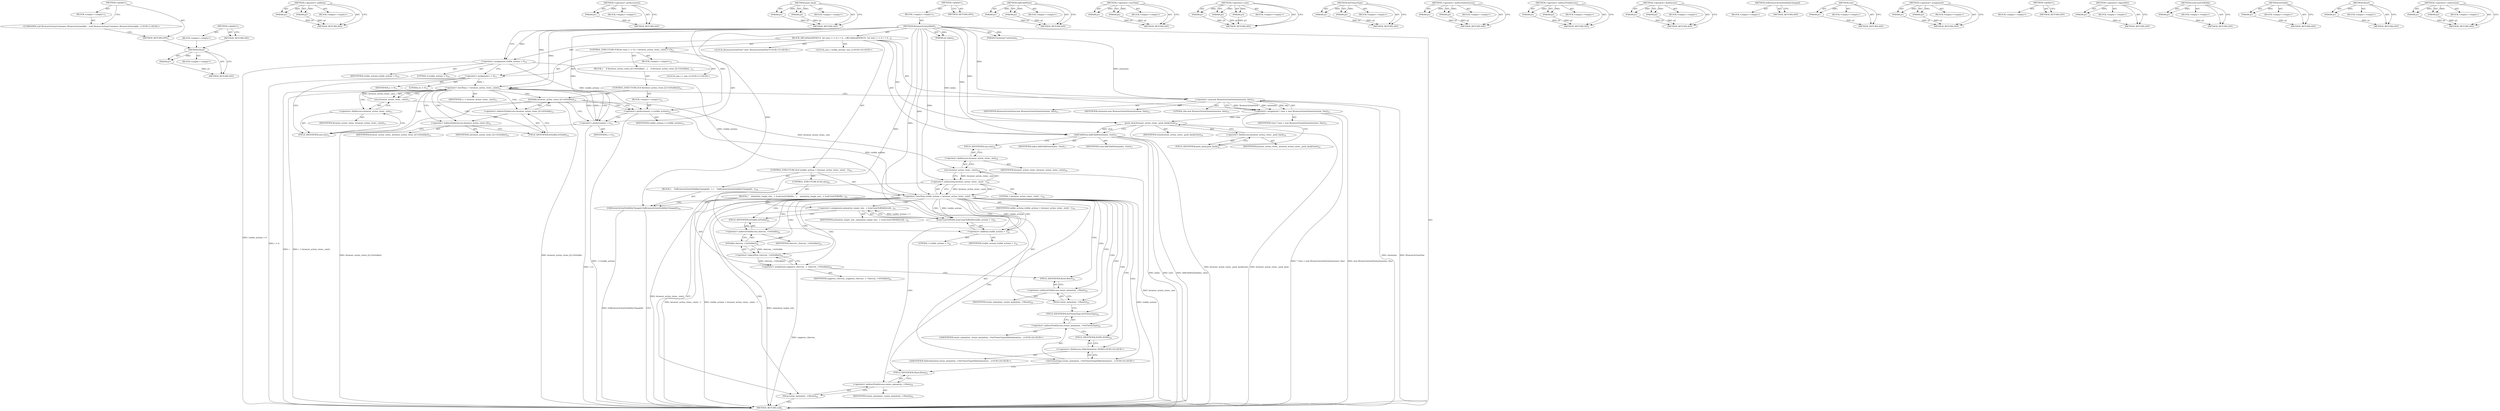 digraph "&lt;global&gt;" {
vulnerable_205 [label=<(METHOD,Show)>];
vulnerable_206 [label=<(PARAM,p1)>];
vulnerable_207 [label=<(BLOCK,&lt;empty&gt;,&lt;empty&gt;)>];
vulnerable_208 [label=<(METHOD_RETURN,ANY)>];
vulnerable_187 [label=<(METHOD,&lt;operator&gt;.addition)>];
vulnerable_188 [label=<(PARAM,p1)>];
vulnerable_189 [label=<(PARAM,p2)>];
vulnerable_190 [label=<(BLOCK,&lt;empty&gt;,&lt;empty&gt;)>];
vulnerable_191 [label=<(METHOD_RETURN,ANY)>];
vulnerable_141 [label=<(METHOD,&lt;operator&gt;.preIncrement)>];
vulnerable_142 [label=<(PARAM,p1)>];
vulnerable_143 [label=<(BLOCK,&lt;empty&gt;,&lt;empty&gt;)>];
vulnerable_144 [label=<(METHOD_RETURN,ANY)>];
vulnerable_165 [label=<(METHOD,push_back)>];
vulnerable_166 [label=<(PARAM,p1)>];
vulnerable_167 [label=<(PARAM,p2)>];
vulnerable_168 [label=<(BLOCK,&lt;empty&gt;,&lt;empty&gt;)>];
vulnerable_169 [label=<(METHOD_RETURN,ANY)>];
vulnerable_6 [label=<(METHOD,&lt;global&gt;)<SUB>1</SUB>>];
vulnerable_7 [label=<(BLOCK,&lt;empty&gt;,&lt;empty&gt;)<SUB>1</SUB>>];
vulnerable_8 [label=<(METHOD,BrowserActionAdded)<SUB>1</SUB>>];
vulnerable_9 [label=<(PARAM,Extension* extension)<SUB>1</SUB>>];
vulnerable_10 [label=<(PARAM,int index)<SUB>2</SUB>>];
vulnerable_11 [label=<(BLOCK,{
#if defined(DEBUG)
  for (size_t i = 0; i &lt; b...,{
#if defined(DEBUG)
  for (size_t i = 0; i &lt; b...)<SUB>2</SUB>>];
vulnerable_12 [label="<(LOCAL,size_t visible_actions: size_t)<SUB>10</SUB>>"];
vulnerable_13 [label=<(&lt;operator&gt;.assignment,visible_actions = 0)<SUB>10</SUB>>];
vulnerable_14 [label=<(IDENTIFIER,visible_actions,visible_actions = 0)<SUB>10</SUB>>];
vulnerable_15 [label=<(LITERAL,0,visible_actions = 0)<SUB>10</SUB>>];
vulnerable_16 [label=<(CONTROL_STRUCTURE,FOR,for (size_t i = 0;i &lt; browser_action_views_.size();++i))<SUB>11</SUB>>];
vulnerable_17 [label=<(BLOCK,&lt;empty&gt;,&lt;empty&gt;)<SUB>11</SUB>>];
vulnerable_18 [label="<(LOCAL,size_t i: size_t)<SUB>11</SUB>>"];
vulnerable_19 [label=<(&lt;operator&gt;.assignment,i = 0)<SUB>11</SUB>>];
vulnerable_20 [label=<(IDENTIFIER,i,i = 0)<SUB>11</SUB>>];
vulnerable_21 [label=<(LITERAL,0,i = 0)<SUB>11</SUB>>];
vulnerable_22 [label=<(&lt;operator&gt;.lessThan,i &lt; browser_action_views_.size())<SUB>11</SUB>>];
vulnerable_23 [label=<(IDENTIFIER,i,i &lt; browser_action_views_.size())<SUB>11</SUB>>];
vulnerable_24 [label=<(size,browser_action_views_.size())<SUB>11</SUB>>];
vulnerable_25 [label=<(&lt;operator&gt;.fieldAccess,browser_action_views_.size)<SUB>11</SUB>>];
vulnerable_26 [label=<(IDENTIFIER,browser_action_views_,browser_action_views_.size())<SUB>11</SUB>>];
vulnerable_27 [label=<(FIELD_IDENTIFIER,size,size)<SUB>11</SUB>>];
vulnerable_28 [label=<(&lt;operator&gt;.preIncrement,++i)<SUB>11</SUB>>];
vulnerable_29 [label=<(IDENTIFIER,i,++i)<SUB>11</SUB>>];
vulnerable_30 [label=<(BLOCK,{
    if (browser_action_views_[i]-&gt;IsVisible()...,{
    if (browser_action_views_[i]-&gt;IsVisible()...)<SUB>11</SUB>>];
vulnerable_31 [label=<(CONTROL_STRUCTURE,IF,if (browser_action_views_[i]-&gt;IsVisible()))<SUB>12</SUB>>];
vulnerable_32 [label=<(IsVisible,browser_action_views_[i]-&gt;IsVisible())<SUB>12</SUB>>];
vulnerable_33 [label=<(&lt;operator&gt;.indirectFieldAccess,browser_action_views_[i]-&gt;IsVisible)<SUB>12</SUB>>];
vulnerable_34 [label=<(&lt;operator&gt;.indirectIndexAccess,browser_action_views_[i])<SUB>12</SUB>>];
vulnerable_35 [label=<(IDENTIFIER,browser_action_views_,browser_action_views_[i]-&gt;IsVisible())<SUB>12</SUB>>];
vulnerable_36 [label=<(IDENTIFIER,i,browser_action_views_[i]-&gt;IsVisible())<SUB>12</SUB>>];
vulnerable_37 [label=<(FIELD_IDENTIFIER,IsVisible,IsVisible)<SUB>12</SUB>>];
vulnerable_38 [label=<(BLOCK,&lt;empty&gt;,&lt;empty&gt;)<SUB>13</SUB>>];
vulnerable_39 [label=<(&lt;operator&gt;.preIncrement,++visible_actions)<SUB>13</SUB>>];
vulnerable_40 [label=<(IDENTIFIER,visible_actions,++visible_actions)<SUB>13</SUB>>];
vulnerable_41 [label="<(LOCAL,BrowserActionView* view: BrowserActionView*)<SUB>15</SUB>>"];
vulnerable_42 [label=<(&lt;operator&gt;.assignment,* view = new BrowserActionView(extension, this))<SUB>15</SUB>>];
vulnerable_43 [label=<(IDENTIFIER,view,* view = new BrowserActionView(extension, this))<SUB>15</SUB>>];
vulnerable_44 [label=<(&lt;operator&gt;.new,new BrowserActionView(extension, this))<SUB>15</SUB>>];
vulnerable_45 [label=<(IDENTIFIER,BrowserActionView,new BrowserActionView(extension, this))<SUB>15</SUB>>];
vulnerable_46 [label=<(IDENTIFIER,extension,new BrowserActionView(extension, this))<SUB>15</SUB>>];
vulnerable_47 [label=<(LITERAL,this,new BrowserActionView(extension, this))<SUB>15</SUB>>];
vulnerable_48 [label=<(push_back,browser_action_views_.push_back(view))<SUB>16</SUB>>];
vulnerable_49 [label=<(&lt;operator&gt;.fieldAccess,browser_action_views_.push_back)<SUB>16</SUB>>];
vulnerable_50 [label=<(IDENTIFIER,browser_action_views_,browser_action_views_.push_back(view))<SUB>16</SUB>>];
vulnerable_51 [label=<(FIELD_IDENTIFIER,push_back,push_back)<SUB>16</SUB>>];
vulnerable_52 [label=<(IDENTIFIER,view,browser_action_views_.push_back(view))<SUB>16</SUB>>];
vulnerable_53 [label=<(AddChildView,AddChildView(index, view))<SUB>17</SUB>>];
vulnerable_54 [label=<(IDENTIFIER,index,AddChildView(index, view))<SUB>17</SUB>>];
vulnerable_55 [label=<(IDENTIFIER,view,AddChildView(index, view))<SUB>17</SUB>>];
vulnerable_56 [label=<(CONTROL_STRUCTURE,IF,if (visible_actions &lt; browser_action_views_.size() - 1))<SUB>18</SUB>>];
vulnerable_57 [label=<(&lt;operator&gt;.lessThan,visible_actions &lt; browser_action_views_.size() - 1)<SUB>18</SUB>>];
vulnerable_58 [label=<(IDENTIFIER,visible_actions,visible_actions &lt; browser_action_views_.size() - 1)<SUB>18</SUB>>];
vulnerable_59 [label=<(&lt;operator&gt;.subtraction,browser_action_views_.size() - 1)<SUB>18</SUB>>];
vulnerable_60 [label=<(size,browser_action_views_.size())<SUB>18</SUB>>];
vulnerable_61 [label=<(&lt;operator&gt;.fieldAccess,browser_action_views_.size)<SUB>18</SUB>>];
vulnerable_62 [label=<(IDENTIFIER,browser_action_views_,browser_action_views_.size())<SUB>18</SUB>>];
vulnerable_63 [label=<(FIELD_IDENTIFIER,size,size)<SUB>18</SUB>>];
vulnerable_64 [label=<(LITERAL,1,browser_action_views_.size() - 1)<SUB>18</SUB>>];
vulnerable_65 [label=<(BLOCK,{
    OnBrowserActionVisibilityChanged();
  },{
    OnBrowserActionVisibilityChanged();
  })<SUB>18</SUB>>];
vulnerable_66 [label=<(OnBrowserActionVisibilityChanged,OnBrowserActionVisibilityChanged())<SUB>19</SUB>>];
vulnerable_67 [label=<(CONTROL_STRUCTURE,ELSE,else)<SUB>20</SUB>>];
vulnerable_68 [label=<(BLOCK,{
    animation_target_size_ = IconCountToWidth...,{
    animation_target_size_ = IconCountToWidth...)<SUB>20</SUB>>];
vulnerable_69 [label=<(&lt;operator&gt;.assignment,animation_target_size_ = IconCountToWidth(visib...)<SUB>21</SUB>>];
vulnerable_70 [label=<(IDENTIFIER,animation_target_size_,animation_target_size_ = IconCountToWidth(visib...)<SUB>21</SUB>>];
vulnerable_71 [label=<(IconCountToWidth,IconCountToWidth(visible_actions + 1))<SUB>21</SUB>>];
vulnerable_72 [label=<(&lt;operator&gt;.addition,visible_actions + 1)<SUB>21</SUB>>];
vulnerable_73 [label=<(IDENTIFIER,visible_actions,visible_actions + 1)<SUB>21</SUB>>];
vulnerable_74 [label=<(LITERAL,1,visible_actions + 1)<SUB>21</SUB>>];
vulnerable_75 [label=<(&lt;operator&gt;.assignment,suppress_chevron_ = !chevron_-&gt;IsVisible())<SUB>22</SUB>>];
vulnerable_76 [label=<(IDENTIFIER,suppress_chevron_,suppress_chevron_ = !chevron_-&gt;IsVisible())<SUB>22</SUB>>];
vulnerable_77 [label=<(&lt;operator&gt;.logicalNot,!chevron_-&gt;IsVisible())<SUB>22</SUB>>];
vulnerable_78 [label=<(IsVisible,chevron_-&gt;IsVisible())<SUB>22</SUB>>];
vulnerable_79 [label=<(&lt;operator&gt;.indirectFieldAccess,chevron_-&gt;IsVisible)<SUB>22</SUB>>];
vulnerable_80 [label=<(IDENTIFIER,chevron_,chevron_-&gt;IsVisible())<SUB>22</SUB>>];
vulnerable_81 [label=<(FIELD_IDENTIFIER,IsVisible,IsVisible)<SUB>22</SUB>>];
vulnerable_82 [label=<(Reset,resize_animation_-&gt;Reset())<SUB>23</SUB>>];
vulnerable_83 [label=<(&lt;operator&gt;.indirectFieldAccess,resize_animation_-&gt;Reset)<SUB>23</SUB>>];
vulnerable_84 [label=<(IDENTIFIER,resize_animation_,resize_animation_-&gt;Reset())<SUB>23</SUB>>];
vulnerable_85 [label=<(FIELD_IDENTIFIER,Reset,Reset)<SUB>23</SUB>>];
vulnerable_86 [label="<(SetTweenType,resize_animation_-&gt;SetTweenType(SlideAnimation:...)<SUB>24</SUB>>"];
vulnerable_87 [label=<(&lt;operator&gt;.indirectFieldAccess,resize_animation_-&gt;SetTweenType)<SUB>24</SUB>>];
vulnerable_88 [label="<(IDENTIFIER,resize_animation_,resize_animation_-&gt;SetTweenType(SlideAnimation:...)<SUB>24</SUB>>"];
vulnerable_89 [label=<(FIELD_IDENTIFIER,SetTweenType,SetTweenType)<SUB>24</SUB>>];
vulnerable_90 [label="<(&lt;operator&gt;.fieldAccess,SlideAnimation::NONE)<SUB>24</SUB>>"];
vulnerable_91 [label="<(IDENTIFIER,SlideAnimation,resize_animation_-&gt;SetTweenType(SlideAnimation:...)<SUB>24</SUB>>"];
vulnerable_92 [label=<(FIELD_IDENTIFIER,NONE,NONE)<SUB>24</SUB>>];
vulnerable_93 [label=<(Show,resize_animation_-&gt;Show())<SUB>25</SUB>>];
vulnerable_94 [label=<(&lt;operator&gt;.indirectFieldAccess,resize_animation_-&gt;Show)<SUB>25</SUB>>];
vulnerable_95 [label=<(IDENTIFIER,resize_animation_,resize_animation_-&gt;Show())<SUB>25</SUB>>];
vulnerable_96 [label=<(FIELD_IDENTIFIER,Show,Show)<SUB>25</SUB>>];
vulnerable_97 [label=<(METHOD_RETURN,void)<SUB>1</SUB>>];
vulnerable_99 [label=<(METHOD_RETURN,ANY)<SUB>1</SUB>>];
vulnerable_170 [label=<(METHOD,AddChildView)>];
vulnerable_171 [label=<(PARAM,p1)>];
vulnerable_172 [label=<(PARAM,p2)>];
vulnerable_173 [label=<(BLOCK,&lt;empty&gt;,&lt;empty&gt;)>];
vulnerable_174 [label=<(METHOD_RETURN,ANY)>];
vulnerable_127 [label=<(METHOD,&lt;operator&gt;.lessThan)>];
vulnerable_128 [label=<(PARAM,p1)>];
vulnerable_129 [label=<(PARAM,p2)>];
vulnerable_130 [label=<(BLOCK,&lt;empty&gt;,&lt;empty&gt;)>];
vulnerable_131 [label=<(METHOD_RETURN,ANY)>];
vulnerable_159 [label=<(METHOD,&lt;operator&gt;.new)>];
vulnerable_160 [label=<(PARAM,p1)>];
vulnerable_161 [label=<(PARAM,p2)>];
vulnerable_162 [label=<(PARAM,p3)>];
vulnerable_163 [label=<(BLOCK,&lt;empty&gt;,&lt;empty&gt;)>];
vulnerable_164 [label=<(METHOD_RETURN,ANY)>];
vulnerable_200 [label=<(METHOD,SetTweenType)>];
vulnerable_201 [label=<(PARAM,p1)>];
vulnerable_202 [label=<(PARAM,p2)>];
vulnerable_203 [label=<(BLOCK,&lt;empty&gt;,&lt;empty&gt;)>];
vulnerable_204 [label=<(METHOD_RETURN,ANY)>];
vulnerable_154 [label=<(METHOD,&lt;operator&gt;.indirectIndexAccess)>];
vulnerable_155 [label=<(PARAM,p1)>];
vulnerable_156 [label=<(PARAM,p2)>];
vulnerable_157 [label=<(BLOCK,&lt;empty&gt;,&lt;empty&gt;)>];
vulnerable_158 [label=<(METHOD_RETURN,ANY)>];
vulnerable_149 [label=<(METHOD,&lt;operator&gt;.indirectFieldAccess)>];
vulnerable_150 [label=<(PARAM,p1)>];
vulnerable_151 [label=<(PARAM,p2)>];
vulnerable_152 [label=<(BLOCK,&lt;empty&gt;,&lt;empty&gt;)>];
vulnerable_153 [label=<(METHOD_RETURN,ANY)>];
vulnerable_136 [label=<(METHOD,&lt;operator&gt;.fieldAccess)>];
vulnerable_137 [label=<(PARAM,p1)>];
vulnerable_138 [label=<(PARAM,p2)>];
vulnerable_139 [label=<(BLOCK,&lt;empty&gt;,&lt;empty&gt;)>];
vulnerable_140 [label=<(METHOD_RETURN,ANY)>];
vulnerable_180 [label=<(METHOD,OnBrowserActionVisibilityChanged)>];
vulnerable_181 [label=<(BLOCK,&lt;empty&gt;,&lt;empty&gt;)>];
vulnerable_182 [label=<(METHOD_RETURN,ANY)>];
vulnerable_132 [label=<(METHOD,size)>];
vulnerable_133 [label=<(PARAM,p1)>];
vulnerable_134 [label=<(BLOCK,&lt;empty&gt;,&lt;empty&gt;)>];
vulnerable_135 [label=<(METHOD_RETURN,ANY)>];
vulnerable_122 [label=<(METHOD,&lt;operator&gt;.assignment)>];
vulnerable_123 [label=<(PARAM,p1)>];
vulnerable_124 [label=<(PARAM,p2)>];
vulnerable_125 [label=<(BLOCK,&lt;empty&gt;,&lt;empty&gt;)>];
vulnerable_126 [label=<(METHOD_RETURN,ANY)>];
vulnerable_116 [label=<(METHOD,&lt;global&gt;)<SUB>1</SUB>>];
vulnerable_117 [label=<(BLOCK,&lt;empty&gt;,&lt;empty&gt;)>];
vulnerable_118 [label=<(METHOD_RETURN,ANY)>];
vulnerable_192 [label=<(METHOD,&lt;operator&gt;.logicalNot)>];
vulnerable_193 [label=<(PARAM,p1)>];
vulnerable_194 [label=<(BLOCK,&lt;empty&gt;,&lt;empty&gt;)>];
vulnerable_195 [label=<(METHOD_RETURN,ANY)>];
vulnerable_183 [label=<(METHOD,IconCountToWidth)>];
vulnerable_184 [label=<(PARAM,p1)>];
vulnerable_185 [label=<(BLOCK,&lt;empty&gt;,&lt;empty&gt;)>];
vulnerable_186 [label=<(METHOD_RETURN,ANY)>];
vulnerable_145 [label=<(METHOD,IsVisible)>];
vulnerable_146 [label=<(PARAM,p1)>];
vulnerable_147 [label=<(BLOCK,&lt;empty&gt;,&lt;empty&gt;)>];
vulnerable_148 [label=<(METHOD_RETURN,ANY)>];
vulnerable_196 [label=<(METHOD,Reset)>];
vulnerable_197 [label=<(PARAM,p1)>];
vulnerable_198 [label=<(BLOCK,&lt;empty&gt;,&lt;empty&gt;)>];
vulnerable_199 [label=<(METHOD_RETURN,ANY)>];
vulnerable_175 [label=<(METHOD,&lt;operator&gt;.subtraction)>];
vulnerable_176 [label=<(PARAM,p1)>];
vulnerable_177 [label=<(PARAM,p2)>];
vulnerable_178 [label=<(BLOCK,&lt;empty&gt;,&lt;empty&gt;)>];
vulnerable_179 [label=<(METHOD_RETURN,ANY)>];
fixed_6 [label=<(METHOD,&lt;global&gt;)<SUB>1</SUB>>];
fixed_7 [label=<(BLOCK,&lt;empty&gt;,&lt;empty&gt;)<SUB>1</SUB>>];
fixed_8 [label="<(UNKNOWN,void BrowserActionsContainer::BrowserActionAdde...,void BrowserActionsContainer::BrowserActionAdde...)<SUB>1</SUB>>"];
fixed_9 [label=<(METHOD_RETURN,ANY)<SUB>1</SUB>>];
fixed_14 [label=<(METHOD,&lt;global&gt;)<SUB>1</SUB>>];
fixed_15 [label=<(BLOCK,&lt;empty&gt;,&lt;empty&gt;)>];
fixed_16 [label=<(METHOD_RETURN,ANY)>];
vulnerable_205 -> vulnerable_206  [key=0, label="AST: "];
vulnerable_205 -> vulnerable_206  [key=1, label="DDG: "];
vulnerable_205 -> vulnerable_207  [key=0, label="AST: "];
vulnerable_205 -> vulnerable_208  [key=0, label="AST: "];
vulnerable_205 -> vulnerable_208  [key=1, label="CFG: "];
vulnerable_206 -> vulnerable_208  [key=0, label="DDG: p1"];
vulnerable_187 -> vulnerable_188  [key=0, label="AST: "];
vulnerable_187 -> vulnerable_188  [key=1, label="DDG: "];
vulnerable_187 -> vulnerable_190  [key=0, label="AST: "];
vulnerable_187 -> vulnerable_189  [key=0, label="AST: "];
vulnerable_187 -> vulnerable_189  [key=1, label="DDG: "];
vulnerable_187 -> vulnerable_191  [key=0, label="AST: "];
vulnerable_187 -> vulnerable_191  [key=1, label="CFG: "];
vulnerable_188 -> vulnerable_191  [key=0, label="DDG: p1"];
vulnerable_189 -> vulnerable_191  [key=0, label="DDG: p2"];
vulnerable_141 -> vulnerable_142  [key=0, label="AST: "];
vulnerable_141 -> vulnerable_142  [key=1, label="DDG: "];
vulnerable_141 -> vulnerable_143  [key=0, label="AST: "];
vulnerable_141 -> vulnerable_144  [key=0, label="AST: "];
vulnerable_141 -> vulnerable_144  [key=1, label="CFG: "];
vulnerable_142 -> vulnerable_144  [key=0, label="DDG: p1"];
vulnerable_165 -> vulnerable_166  [key=0, label="AST: "];
vulnerable_165 -> vulnerable_166  [key=1, label="DDG: "];
vulnerable_165 -> vulnerable_168  [key=0, label="AST: "];
vulnerable_165 -> vulnerable_167  [key=0, label="AST: "];
vulnerable_165 -> vulnerable_167  [key=1, label="DDG: "];
vulnerable_165 -> vulnerable_169  [key=0, label="AST: "];
vulnerable_165 -> vulnerable_169  [key=1, label="CFG: "];
vulnerable_166 -> vulnerable_169  [key=0, label="DDG: p1"];
vulnerable_167 -> vulnerable_169  [key=0, label="DDG: p2"];
vulnerable_6 -> vulnerable_7  [key=0, label="AST: "];
vulnerable_6 -> vulnerable_99  [key=0, label="AST: "];
vulnerable_6 -> vulnerable_99  [key=1, label="CFG: "];
vulnerable_7 -> vulnerable_8  [key=0, label="AST: "];
vulnerable_8 -> vulnerable_9  [key=0, label="AST: "];
vulnerable_8 -> vulnerable_9  [key=1, label="DDG: "];
vulnerable_8 -> vulnerable_10  [key=0, label="AST: "];
vulnerable_8 -> vulnerable_10  [key=1, label="DDG: "];
vulnerable_8 -> vulnerable_11  [key=0, label="AST: "];
vulnerable_8 -> vulnerable_97  [key=0, label="AST: "];
vulnerable_8 -> vulnerable_13  [key=0, label="CFG: "];
vulnerable_8 -> vulnerable_13  [key=1, label="DDG: "];
vulnerable_8 -> vulnerable_48  [key=0, label="DDG: "];
vulnerable_8 -> vulnerable_53  [key=0, label="DDG: "];
vulnerable_8 -> vulnerable_19  [key=0, label="DDG: "];
vulnerable_8 -> vulnerable_22  [key=0, label="DDG: "];
vulnerable_8 -> vulnerable_28  [key=0, label="DDG: "];
vulnerable_8 -> vulnerable_44  [key=0, label="DDG: "];
vulnerable_8 -> vulnerable_57  [key=0, label="DDG: "];
vulnerable_8 -> vulnerable_66  [key=0, label="DDG: "];
vulnerable_8 -> vulnerable_59  [key=0, label="DDG: "];
vulnerable_8 -> vulnerable_39  [key=0, label="DDG: "];
vulnerable_8 -> vulnerable_71  [key=0, label="DDG: "];
vulnerable_8 -> vulnerable_72  [key=0, label="DDG: "];
vulnerable_9 -> vulnerable_44  [key=0, label="DDG: extension"];
vulnerable_10 -> vulnerable_53  [key=0, label="DDG: index"];
vulnerable_11 -> vulnerable_12  [key=0, label="AST: "];
vulnerable_11 -> vulnerable_13  [key=0, label="AST: "];
vulnerable_11 -> vulnerable_16  [key=0, label="AST: "];
vulnerable_11 -> vulnerable_41  [key=0, label="AST: "];
vulnerable_11 -> vulnerable_42  [key=0, label="AST: "];
vulnerable_11 -> vulnerable_48  [key=0, label="AST: "];
vulnerable_11 -> vulnerable_53  [key=0, label="AST: "];
vulnerable_11 -> vulnerable_56  [key=0, label="AST: "];
vulnerable_13 -> vulnerable_14  [key=0, label="AST: "];
vulnerable_13 -> vulnerable_15  [key=0, label="AST: "];
vulnerable_13 -> vulnerable_19  [key=0, label="CFG: "];
vulnerable_13 -> vulnerable_97  [key=0, label="DDG: visible_actions = 0"];
vulnerable_13 -> vulnerable_57  [key=0, label="DDG: visible_actions"];
vulnerable_13 -> vulnerable_39  [key=0, label="DDG: visible_actions"];
vulnerable_16 -> vulnerable_17  [key=0, label="AST: "];
vulnerable_16 -> vulnerable_22  [key=0, label="AST: "];
vulnerable_16 -> vulnerable_28  [key=0, label="AST: "];
vulnerable_16 -> vulnerable_30  [key=0, label="AST: "];
vulnerable_17 -> vulnerable_18  [key=0, label="AST: "];
vulnerable_17 -> vulnerable_19  [key=0, label="AST: "];
vulnerable_19 -> vulnerable_20  [key=0, label="AST: "];
vulnerable_19 -> vulnerable_21  [key=0, label="AST: "];
vulnerable_19 -> vulnerable_27  [key=0, label="CFG: "];
vulnerable_19 -> vulnerable_97  [key=0, label="DDG: i = 0"];
vulnerable_19 -> vulnerable_22  [key=0, label="DDG: i"];
vulnerable_22 -> vulnerable_23  [key=0, label="AST: "];
vulnerable_22 -> vulnerable_24  [key=0, label="AST: "];
vulnerable_22 -> vulnerable_24  [key=1, label="CDG: "];
vulnerable_22 -> vulnerable_34  [key=0, label="CFG: "];
vulnerable_22 -> vulnerable_34  [key=1, label="CDG: "];
vulnerable_22 -> vulnerable_44  [key=0, label="CFG: "];
vulnerable_22 -> vulnerable_97  [key=0, label="DDG: i"];
vulnerable_22 -> vulnerable_97  [key=1, label="DDG: i &lt; browser_action_views_.size()"];
vulnerable_22 -> vulnerable_28  [key=0, label="DDG: i"];
vulnerable_22 -> vulnerable_28  [key=1, label="CDG: "];
vulnerable_22 -> vulnerable_32  [key=0, label="CDG: "];
vulnerable_22 -> vulnerable_33  [key=0, label="CDG: "];
vulnerable_22 -> vulnerable_37  [key=0, label="CDG: "];
vulnerable_22 -> vulnerable_25  [key=0, label="CDG: "];
vulnerable_22 -> vulnerable_22  [key=0, label="CDG: "];
vulnerable_22 -> vulnerable_27  [key=0, label="CDG: "];
vulnerable_24 -> vulnerable_25  [key=0, label="AST: "];
vulnerable_24 -> vulnerable_22  [key=0, label="CFG: "];
vulnerable_24 -> vulnerable_22  [key=1, label="DDG: browser_action_views_.size"];
vulnerable_24 -> vulnerable_60  [key=0, label="DDG: browser_action_views_.size"];
vulnerable_25 -> vulnerable_26  [key=0, label="AST: "];
vulnerable_25 -> vulnerable_27  [key=0, label="AST: "];
vulnerable_25 -> vulnerable_24  [key=0, label="CFG: "];
vulnerable_27 -> vulnerable_25  [key=0, label="CFG: "];
vulnerable_28 -> vulnerable_29  [key=0, label="AST: "];
vulnerable_28 -> vulnerable_27  [key=0, label="CFG: "];
vulnerable_28 -> vulnerable_97  [key=0, label="DDG: ++i"];
vulnerable_28 -> vulnerable_22  [key=0, label="DDG: i"];
vulnerable_30 -> vulnerable_31  [key=0, label="AST: "];
vulnerable_31 -> vulnerable_32  [key=0, label="AST: "];
vulnerable_31 -> vulnerable_38  [key=0, label="AST: "];
vulnerable_32 -> vulnerable_33  [key=0, label="AST: "];
vulnerable_32 -> vulnerable_39  [key=0, label="CFG: "];
vulnerable_32 -> vulnerable_39  [key=1, label="CDG: "];
vulnerable_32 -> vulnerable_28  [key=0, label="CFG: "];
vulnerable_32 -> vulnerable_97  [key=0, label="DDG: browser_action_views_[i]-&gt;IsVisible"];
vulnerable_32 -> vulnerable_97  [key=1, label="DDG: browser_action_views_[i]-&gt;IsVisible()"];
vulnerable_33 -> vulnerable_34  [key=0, label="AST: "];
vulnerable_33 -> vulnerable_37  [key=0, label="AST: "];
vulnerable_33 -> vulnerable_32  [key=0, label="CFG: "];
vulnerable_34 -> vulnerable_35  [key=0, label="AST: "];
vulnerable_34 -> vulnerable_36  [key=0, label="AST: "];
vulnerable_34 -> vulnerable_37  [key=0, label="CFG: "];
vulnerable_37 -> vulnerable_33  [key=0, label="CFG: "];
vulnerable_38 -> vulnerable_39  [key=0, label="AST: "];
vulnerable_39 -> vulnerable_40  [key=0, label="AST: "];
vulnerable_39 -> vulnerable_28  [key=0, label="CFG: "];
vulnerable_39 -> vulnerable_97  [key=0, label="DDG: ++visible_actions"];
vulnerable_39 -> vulnerable_57  [key=0, label="DDG: visible_actions"];
vulnerable_42 -> vulnerable_43  [key=0, label="AST: "];
vulnerable_42 -> vulnerable_44  [key=0, label="AST: "];
vulnerable_42 -> vulnerable_51  [key=0, label="CFG: "];
vulnerable_42 -> vulnerable_97  [key=0, label="DDG: new BrowserActionView(extension, this)"];
vulnerable_42 -> vulnerable_97  [key=1, label="DDG: * view = new BrowserActionView(extension, this)"];
vulnerable_42 -> vulnerable_48  [key=0, label="DDG: view"];
vulnerable_44 -> vulnerable_45  [key=0, label="AST: "];
vulnerable_44 -> vulnerable_46  [key=0, label="AST: "];
vulnerable_44 -> vulnerable_47  [key=0, label="AST: "];
vulnerable_44 -> vulnerable_42  [key=0, label="CFG: "];
vulnerable_44 -> vulnerable_42  [key=1, label="DDG: BrowserActionView"];
vulnerable_44 -> vulnerable_42  [key=2, label="DDG: extension"];
vulnerable_44 -> vulnerable_42  [key=3, label="DDG: this"];
vulnerable_44 -> vulnerable_97  [key=0, label="DDG: extension"];
vulnerable_44 -> vulnerable_97  [key=1, label="DDG: BrowserActionView"];
vulnerable_48 -> vulnerable_49  [key=0, label="AST: "];
vulnerable_48 -> vulnerable_52  [key=0, label="AST: "];
vulnerable_48 -> vulnerable_53  [key=0, label="CFG: "];
vulnerable_48 -> vulnerable_53  [key=1, label="DDG: view"];
vulnerable_48 -> vulnerable_97  [key=0, label="DDG: browser_action_views_.push_back"];
vulnerable_48 -> vulnerable_97  [key=1, label="DDG: browser_action_views_.push_back(view)"];
vulnerable_49 -> vulnerable_50  [key=0, label="AST: "];
vulnerable_49 -> vulnerable_51  [key=0, label="AST: "];
vulnerable_49 -> vulnerable_48  [key=0, label="CFG: "];
vulnerable_51 -> vulnerable_49  [key=0, label="CFG: "];
vulnerable_53 -> vulnerable_54  [key=0, label="AST: "];
vulnerable_53 -> vulnerable_55  [key=0, label="AST: "];
vulnerable_53 -> vulnerable_63  [key=0, label="CFG: "];
vulnerable_53 -> vulnerable_97  [key=0, label="DDG: index"];
vulnerable_53 -> vulnerable_97  [key=1, label="DDG: view"];
vulnerable_53 -> vulnerable_97  [key=2, label="DDG: AddChildView(index, view)"];
vulnerable_56 -> vulnerable_57  [key=0, label="AST: "];
vulnerable_56 -> vulnerable_65  [key=0, label="AST: "];
vulnerable_56 -> vulnerable_67  [key=0, label="AST: "];
vulnerable_57 -> vulnerable_58  [key=0, label="AST: "];
vulnerable_57 -> vulnerable_59  [key=0, label="AST: "];
vulnerable_57 -> vulnerable_66  [key=0, label="CFG: "];
vulnerable_57 -> vulnerable_66  [key=1, label="CDG: "];
vulnerable_57 -> vulnerable_72  [key=0, label="CFG: "];
vulnerable_57 -> vulnerable_72  [key=1, label="DDG: visible_actions"];
vulnerable_57 -> vulnerable_72  [key=2, label="CDG: "];
vulnerable_57 -> vulnerable_97  [key=0, label="DDG: visible_actions"];
vulnerable_57 -> vulnerable_97  [key=1, label="DDG: browser_action_views_.size() - 1"];
vulnerable_57 -> vulnerable_97  [key=2, label="DDG: visible_actions &lt; browser_action_views_.size() - 1"];
vulnerable_57 -> vulnerable_71  [key=0, label="DDG: visible_actions"];
vulnerable_57 -> vulnerable_71  [key=1, label="CDG: "];
vulnerable_57 -> vulnerable_94  [key=0, label="CDG: "];
vulnerable_57 -> vulnerable_96  [key=0, label="CDG: "];
vulnerable_57 -> vulnerable_77  [key=0, label="CDG: "];
vulnerable_57 -> vulnerable_83  [key=0, label="CDG: "];
vulnerable_57 -> vulnerable_89  [key=0, label="CDG: "];
vulnerable_57 -> vulnerable_75  [key=0, label="CDG: "];
vulnerable_57 -> vulnerable_81  [key=0, label="CDG: "];
vulnerable_57 -> vulnerable_85  [key=0, label="CDG: "];
vulnerable_57 -> vulnerable_69  [key=0, label="CDG: "];
vulnerable_57 -> vulnerable_92  [key=0, label="CDG: "];
vulnerable_57 -> vulnerable_87  [key=0, label="CDG: "];
vulnerable_57 -> vulnerable_82  [key=0, label="CDG: "];
vulnerable_57 -> vulnerable_93  [key=0, label="CDG: "];
vulnerable_57 -> vulnerable_90  [key=0, label="CDG: "];
vulnerable_57 -> vulnerable_78  [key=0, label="CDG: "];
vulnerable_57 -> vulnerable_79  [key=0, label="CDG: "];
vulnerable_57 -> vulnerable_86  [key=0, label="CDG: "];
vulnerable_59 -> vulnerable_60  [key=0, label="AST: "];
vulnerable_59 -> vulnerable_64  [key=0, label="AST: "];
vulnerable_59 -> vulnerable_57  [key=0, label="CFG: "];
vulnerable_59 -> vulnerable_57  [key=1, label="DDG: browser_action_views_.size()"];
vulnerable_59 -> vulnerable_57  [key=2, label="DDG: 1"];
vulnerable_59 -> vulnerable_97  [key=0, label="DDG: browser_action_views_.size()"];
vulnerable_60 -> vulnerable_61  [key=0, label="AST: "];
vulnerable_60 -> vulnerable_59  [key=0, label="CFG: "];
vulnerable_60 -> vulnerable_59  [key=1, label="DDG: browser_action_views_.size"];
vulnerable_60 -> vulnerable_97  [key=0, label="DDG: browser_action_views_.size"];
vulnerable_61 -> vulnerable_62  [key=0, label="AST: "];
vulnerable_61 -> vulnerable_63  [key=0, label="AST: "];
vulnerable_61 -> vulnerable_60  [key=0, label="CFG: "];
vulnerable_63 -> vulnerable_61  [key=0, label="CFG: "];
vulnerable_65 -> vulnerable_66  [key=0, label="AST: "];
vulnerable_66 -> vulnerable_97  [key=0, label="CFG: "];
vulnerable_66 -> vulnerable_97  [key=1, label="DDG: OnBrowserActionVisibilityChanged()"];
vulnerable_67 -> vulnerable_68  [key=0, label="AST: "];
vulnerable_68 -> vulnerable_69  [key=0, label="AST: "];
vulnerable_68 -> vulnerable_75  [key=0, label="AST: "];
vulnerable_68 -> vulnerable_82  [key=0, label="AST: "];
vulnerable_68 -> vulnerable_86  [key=0, label="AST: "];
vulnerable_68 -> vulnerable_93  [key=0, label="AST: "];
vulnerable_69 -> vulnerable_70  [key=0, label="AST: "];
vulnerable_69 -> vulnerable_71  [key=0, label="AST: "];
vulnerable_69 -> vulnerable_81  [key=0, label="CFG: "];
vulnerable_69 -> vulnerable_97  [key=0, label="DDG: animation_target_size_"];
vulnerable_71 -> vulnerable_72  [key=0, label="AST: "];
vulnerable_71 -> vulnerable_69  [key=0, label="CFG: "];
vulnerable_71 -> vulnerable_69  [key=1, label="DDG: visible_actions + 1"];
vulnerable_72 -> vulnerable_73  [key=0, label="AST: "];
vulnerable_72 -> vulnerable_74  [key=0, label="AST: "];
vulnerable_72 -> vulnerable_71  [key=0, label="CFG: "];
vulnerable_75 -> vulnerable_76  [key=0, label="AST: "];
vulnerable_75 -> vulnerable_77  [key=0, label="AST: "];
vulnerable_75 -> vulnerable_85  [key=0, label="CFG: "];
vulnerable_75 -> vulnerable_97  [key=0, label="DDG: suppress_chevron_"];
vulnerable_77 -> vulnerable_78  [key=0, label="AST: "];
vulnerable_77 -> vulnerable_75  [key=0, label="CFG: "];
vulnerable_77 -> vulnerable_75  [key=1, label="DDG: chevron_-&gt;IsVisible()"];
vulnerable_78 -> vulnerable_79  [key=0, label="AST: "];
vulnerable_78 -> vulnerable_77  [key=0, label="CFG: "];
vulnerable_78 -> vulnerable_77  [key=1, label="DDG: chevron_-&gt;IsVisible"];
vulnerable_79 -> vulnerable_80  [key=0, label="AST: "];
vulnerable_79 -> vulnerable_81  [key=0, label="AST: "];
vulnerable_79 -> vulnerable_78  [key=0, label="CFG: "];
vulnerable_81 -> vulnerable_79  [key=0, label="CFG: "];
vulnerable_82 -> vulnerable_83  [key=0, label="AST: "];
vulnerable_82 -> vulnerable_89  [key=0, label="CFG: "];
vulnerable_83 -> vulnerable_84  [key=0, label="AST: "];
vulnerable_83 -> vulnerable_85  [key=0, label="AST: "];
vulnerable_83 -> vulnerable_82  [key=0, label="CFG: "];
vulnerable_85 -> vulnerable_83  [key=0, label="CFG: "];
vulnerable_86 -> vulnerable_87  [key=0, label="AST: "];
vulnerable_86 -> vulnerable_90  [key=0, label="AST: "];
vulnerable_86 -> vulnerable_96  [key=0, label="CFG: "];
vulnerable_87 -> vulnerable_88  [key=0, label="AST: "];
vulnerable_87 -> vulnerable_89  [key=0, label="AST: "];
vulnerable_87 -> vulnerable_92  [key=0, label="CFG: "];
vulnerable_89 -> vulnerable_87  [key=0, label="CFG: "];
vulnerable_90 -> vulnerable_91  [key=0, label="AST: "];
vulnerable_90 -> vulnerable_92  [key=0, label="AST: "];
vulnerable_90 -> vulnerable_86  [key=0, label="CFG: "];
vulnerable_92 -> vulnerable_90  [key=0, label="CFG: "];
vulnerable_93 -> vulnerable_94  [key=0, label="AST: "];
vulnerable_93 -> vulnerable_97  [key=0, label="CFG: "];
vulnerable_94 -> vulnerable_95  [key=0, label="AST: "];
vulnerable_94 -> vulnerable_96  [key=0, label="AST: "];
vulnerable_94 -> vulnerable_93  [key=0, label="CFG: "];
vulnerable_96 -> vulnerable_94  [key=0, label="CFG: "];
vulnerable_170 -> vulnerable_171  [key=0, label="AST: "];
vulnerable_170 -> vulnerable_171  [key=1, label="DDG: "];
vulnerable_170 -> vulnerable_173  [key=0, label="AST: "];
vulnerable_170 -> vulnerable_172  [key=0, label="AST: "];
vulnerable_170 -> vulnerable_172  [key=1, label="DDG: "];
vulnerable_170 -> vulnerable_174  [key=0, label="AST: "];
vulnerable_170 -> vulnerable_174  [key=1, label="CFG: "];
vulnerable_171 -> vulnerable_174  [key=0, label="DDG: p1"];
vulnerable_172 -> vulnerable_174  [key=0, label="DDG: p2"];
vulnerable_127 -> vulnerable_128  [key=0, label="AST: "];
vulnerable_127 -> vulnerable_128  [key=1, label="DDG: "];
vulnerable_127 -> vulnerable_130  [key=0, label="AST: "];
vulnerable_127 -> vulnerable_129  [key=0, label="AST: "];
vulnerable_127 -> vulnerable_129  [key=1, label="DDG: "];
vulnerable_127 -> vulnerable_131  [key=0, label="AST: "];
vulnerable_127 -> vulnerable_131  [key=1, label="CFG: "];
vulnerable_128 -> vulnerable_131  [key=0, label="DDG: p1"];
vulnerable_129 -> vulnerable_131  [key=0, label="DDG: p2"];
vulnerable_159 -> vulnerable_160  [key=0, label="AST: "];
vulnerable_159 -> vulnerable_160  [key=1, label="DDG: "];
vulnerable_159 -> vulnerable_163  [key=0, label="AST: "];
vulnerable_159 -> vulnerable_161  [key=0, label="AST: "];
vulnerable_159 -> vulnerable_161  [key=1, label="DDG: "];
vulnerable_159 -> vulnerable_164  [key=0, label="AST: "];
vulnerable_159 -> vulnerable_164  [key=1, label="CFG: "];
vulnerable_159 -> vulnerable_162  [key=0, label="AST: "];
vulnerable_159 -> vulnerable_162  [key=1, label="DDG: "];
vulnerable_160 -> vulnerable_164  [key=0, label="DDG: p1"];
vulnerable_161 -> vulnerable_164  [key=0, label="DDG: p2"];
vulnerable_162 -> vulnerable_164  [key=0, label="DDG: p3"];
vulnerable_200 -> vulnerable_201  [key=0, label="AST: "];
vulnerable_200 -> vulnerable_201  [key=1, label="DDG: "];
vulnerable_200 -> vulnerable_203  [key=0, label="AST: "];
vulnerable_200 -> vulnerable_202  [key=0, label="AST: "];
vulnerable_200 -> vulnerable_202  [key=1, label="DDG: "];
vulnerable_200 -> vulnerable_204  [key=0, label="AST: "];
vulnerable_200 -> vulnerable_204  [key=1, label="CFG: "];
vulnerable_201 -> vulnerable_204  [key=0, label="DDG: p1"];
vulnerable_202 -> vulnerable_204  [key=0, label="DDG: p2"];
vulnerable_154 -> vulnerable_155  [key=0, label="AST: "];
vulnerable_154 -> vulnerable_155  [key=1, label="DDG: "];
vulnerable_154 -> vulnerable_157  [key=0, label="AST: "];
vulnerable_154 -> vulnerable_156  [key=0, label="AST: "];
vulnerable_154 -> vulnerable_156  [key=1, label="DDG: "];
vulnerable_154 -> vulnerable_158  [key=0, label="AST: "];
vulnerable_154 -> vulnerable_158  [key=1, label="CFG: "];
vulnerable_155 -> vulnerable_158  [key=0, label="DDG: p1"];
vulnerable_156 -> vulnerable_158  [key=0, label="DDG: p2"];
vulnerable_149 -> vulnerable_150  [key=0, label="AST: "];
vulnerable_149 -> vulnerable_150  [key=1, label="DDG: "];
vulnerable_149 -> vulnerable_152  [key=0, label="AST: "];
vulnerable_149 -> vulnerable_151  [key=0, label="AST: "];
vulnerable_149 -> vulnerable_151  [key=1, label="DDG: "];
vulnerable_149 -> vulnerable_153  [key=0, label="AST: "];
vulnerable_149 -> vulnerable_153  [key=1, label="CFG: "];
vulnerable_150 -> vulnerable_153  [key=0, label="DDG: p1"];
vulnerable_151 -> vulnerable_153  [key=0, label="DDG: p2"];
vulnerable_136 -> vulnerable_137  [key=0, label="AST: "];
vulnerable_136 -> vulnerable_137  [key=1, label="DDG: "];
vulnerable_136 -> vulnerable_139  [key=0, label="AST: "];
vulnerable_136 -> vulnerable_138  [key=0, label="AST: "];
vulnerable_136 -> vulnerable_138  [key=1, label="DDG: "];
vulnerable_136 -> vulnerable_140  [key=0, label="AST: "];
vulnerable_136 -> vulnerable_140  [key=1, label="CFG: "];
vulnerable_137 -> vulnerable_140  [key=0, label="DDG: p1"];
vulnerable_138 -> vulnerable_140  [key=0, label="DDG: p2"];
vulnerable_180 -> vulnerable_181  [key=0, label="AST: "];
vulnerable_180 -> vulnerable_182  [key=0, label="AST: "];
vulnerable_180 -> vulnerable_182  [key=1, label="CFG: "];
vulnerable_132 -> vulnerable_133  [key=0, label="AST: "];
vulnerable_132 -> vulnerable_133  [key=1, label="DDG: "];
vulnerable_132 -> vulnerable_134  [key=0, label="AST: "];
vulnerable_132 -> vulnerable_135  [key=0, label="AST: "];
vulnerable_132 -> vulnerable_135  [key=1, label="CFG: "];
vulnerable_133 -> vulnerable_135  [key=0, label="DDG: p1"];
vulnerable_122 -> vulnerable_123  [key=0, label="AST: "];
vulnerable_122 -> vulnerable_123  [key=1, label="DDG: "];
vulnerable_122 -> vulnerable_125  [key=0, label="AST: "];
vulnerable_122 -> vulnerable_124  [key=0, label="AST: "];
vulnerable_122 -> vulnerable_124  [key=1, label="DDG: "];
vulnerable_122 -> vulnerable_126  [key=0, label="AST: "];
vulnerable_122 -> vulnerable_126  [key=1, label="CFG: "];
vulnerable_123 -> vulnerable_126  [key=0, label="DDG: p1"];
vulnerable_124 -> vulnerable_126  [key=0, label="DDG: p2"];
vulnerable_116 -> vulnerable_117  [key=0, label="AST: "];
vulnerable_116 -> vulnerable_118  [key=0, label="AST: "];
vulnerable_116 -> vulnerable_118  [key=1, label="CFG: "];
vulnerable_192 -> vulnerable_193  [key=0, label="AST: "];
vulnerable_192 -> vulnerable_193  [key=1, label="DDG: "];
vulnerable_192 -> vulnerable_194  [key=0, label="AST: "];
vulnerable_192 -> vulnerable_195  [key=0, label="AST: "];
vulnerable_192 -> vulnerable_195  [key=1, label="CFG: "];
vulnerable_193 -> vulnerable_195  [key=0, label="DDG: p1"];
vulnerable_183 -> vulnerable_184  [key=0, label="AST: "];
vulnerable_183 -> vulnerable_184  [key=1, label="DDG: "];
vulnerable_183 -> vulnerable_185  [key=0, label="AST: "];
vulnerable_183 -> vulnerable_186  [key=0, label="AST: "];
vulnerable_183 -> vulnerable_186  [key=1, label="CFG: "];
vulnerable_184 -> vulnerable_186  [key=0, label="DDG: p1"];
vulnerable_145 -> vulnerable_146  [key=0, label="AST: "];
vulnerable_145 -> vulnerable_146  [key=1, label="DDG: "];
vulnerable_145 -> vulnerable_147  [key=0, label="AST: "];
vulnerable_145 -> vulnerable_148  [key=0, label="AST: "];
vulnerable_145 -> vulnerable_148  [key=1, label="CFG: "];
vulnerable_146 -> vulnerable_148  [key=0, label="DDG: p1"];
vulnerable_196 -> vulnerable_197  [key=0, label="AST: "];
vulnerable_196 -> vulnerable_197  [key=1, label="DDG: "];
vulnerable_196 -> vulnerable_198  [key=0, label="AST: "];
vulnerable_196 -> vulnerable_199  [key=0, label="AST: "];
vulnerable_196 -> vulnerable_199  [key=1, label="CFG: "];
vulnerable_197 -> vulnerable_199  [key=0, label="DDG: p1"];
vulnerable_175 -> vulnerable_176  [key=0, label="AST: "];
vulnerable_175 -> vulnerable_176  [key=1, label="DDG: "];
vulnerable_175 -> vulnerable_178  [key=0, label="AST: "];
vulnerable_175 -> vulnerable_177  [key=0, label="AST: "];
vulnerable_175 -> vulnerable_177  [key=1, label="DDG: "];
vulnerable_175 -> vulnerable_179  [key=0, label="AST: "];
vulnerable_175 -> vulnerable_179  [key=1, label="CFG: "];
vulnerable_176 -> vulnerable_179  [key=0, label="DDG: p1"];
vulnerable_177 -> vulnerable_179  [key=0, label="DDG: p2"];
fixed_6 -> fixed_7  [key=0, label="AST: "];
fixed_6 -> fixed_9  [key=0, label="AST: "];
fixed_6 -> fixed_8  [key=0, label="CFG: "];
fixed_7 -> fixed_8  [key=0, label="AST: "];
fixed_8 -> fixed_9  [key=0, label="CFG: "];
fixed_9 -> vulnerable_205  [key=0];
fixed_14 -> fixed_15  [key=0, label="AST: "];
fixed_14 -> fixed_16  [key=0, label="AST: "];
fixed_14 -> fixed_16  [key=1, label="CFG: "];
fixed_15 -> vulnerable_205  [key=0];
fixed_16 -> vulnerable_205  [key=0];
}
